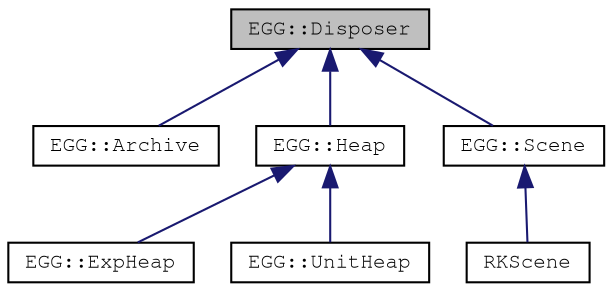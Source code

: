 digraph "EGG::Disposer"
{
 // LATEX_PDF_SIZE
  edge [fontname="FreeMono",fontsize="10",labelfontname="FreeMono",labelfontsize="10"];
  node [fontname="FreeMono",fontsize="10",shape=record];
  Node1 [label="EGG::Disposer",height=0.2,width=0.4,color="black", fillcolor="grey75", style="filled", fontcolor="black",tooltip="Interface for objects that can be destroyed."];
  Node1 -> Node2 [dir="back",color="midnightblue",fontsize="10",style="solid",fontname="FreeMono"];
  Node2 [label="EGG::Archive",height=0.2,width=0.4,color="black", fillcolor="white", style="filled",URL="$class_e_g_g_1_1_archive.html",tooltip=" "];
  Node1 -> Node3 [dir="back",color="midnightblue",fontsize="10",style="solid",fontname="FreeMono"];
  Node3 [label="EGG::Heap",height=0.2,width=0.4,color="black", fillcolor="white", style="filled",URL="$class_e_g_g_1_1_heap.html",tooltip="Base Heap class."];
  Node3 -> Node4 [dir="back",color="midnightblue",fontsize="10",style="solid",fontname="FreeMono"];
  Node4 [label="EGG::ExpHeap",height=0.2,width=0.4,color="black", fillcolor="white", style="filled",URL="$class_e_g_g_1_1_exp_heap.html",tooltip=" "];
  Node3 -> Node5 [dir="back",color="midnightblue",fontsize="10",style="solid",fontname="FreeMono"];
  Node5 [label="EGG::UnitHeap",height=0.2,width=0.4,color="black", fillcolor="white", style="filled",URL="$class_e_g_g_1_1_unit_heap.html",tooltip=" "];
  Node1 -> Node6 [dir="back",color="midnightblue",fontsize="10",style="solid",fontname="FreeMono"];
  Node6 [label="EGG::Scene",height=0.2,width=0.4,color="black", fillcolor="white", style="filled",URL="$class_e_g_g_1_1_scene.html",tooltip=" "];
  Node6 -> Node7 [dir="back",color="midnightblue",fontsize="10",style="solid",fontname="FreeMono"];
  Node7 [label="RKScene",height=0.2,width=0.4,color="black", fillcolor="white", style="filled",URL="$class_r_k_scene.html",tooltip=" "];
}

